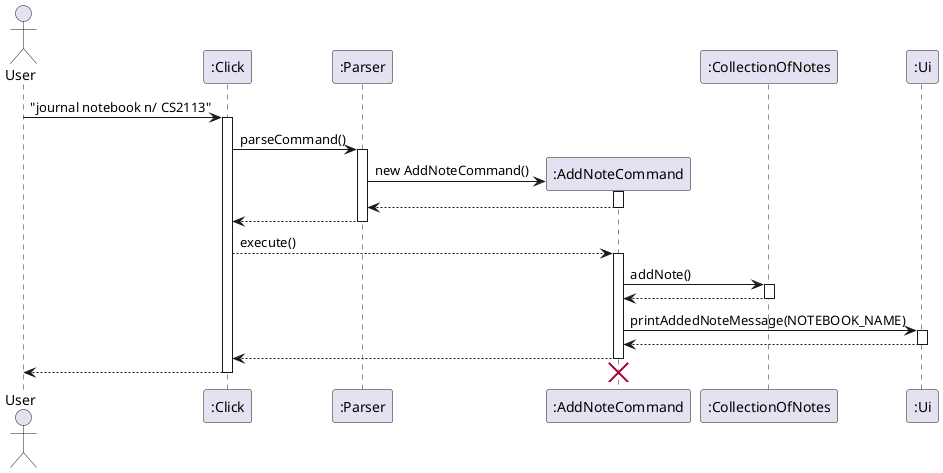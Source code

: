 @startuml
Actor User
User -> ":Click" : "journal notebook n/ CS2113"
participant ":Click"
activate ":Click"
":Click" -> ":Parser" : parseCommand()
participant ":Parser"
activate ":Parser"
create ":AddNoteCommand"
":Parser" -> ":AddNoteCommand" : new AddNoteCommand()
activate ":AddNoteCommand"
return
deactivate ":AddNoteCommand"
":Parser" --> ":Click"
deactivate ":Parser"
":Click" --> ":AddNoteCommand" : execute()
activate ":AddNoteCommand"
participant ":CollectionOfNotes"
":AddNoteCommand" -> ":CollectionOfNotes" : addNote()
activate ":CollectionOfNotes"
return
participant ":Ui"
":AddNoteCommand" -> ":Ui" : printAddedNoteMessage(NOTEBOOK_NAME)
activate ":Ui"
return
":AddNoteCommand" --> ":Click"
deactivate ":AddNoteCommand"
":Click" --> User
deactivate ":Click"
deactivate ":AddNoteCommand"
destroy ":AddNoteCommand"
@enduml